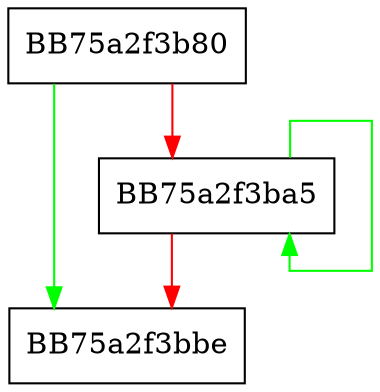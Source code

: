 digraph do_widen {
  node [shape="box"];
  graph [splines=ortho];
  BB75a2f3b80 -> BB75a2f3bbe [color="green"];
  BB75a2f3b80 -> BB75a2f3ba5 [color="red"];
  BB75a2f3ba5 -> BB75a2f3ba5 [color="green"];
  BB75a2f3ba5 -> BB75a2f3bbe [color="red"];
}